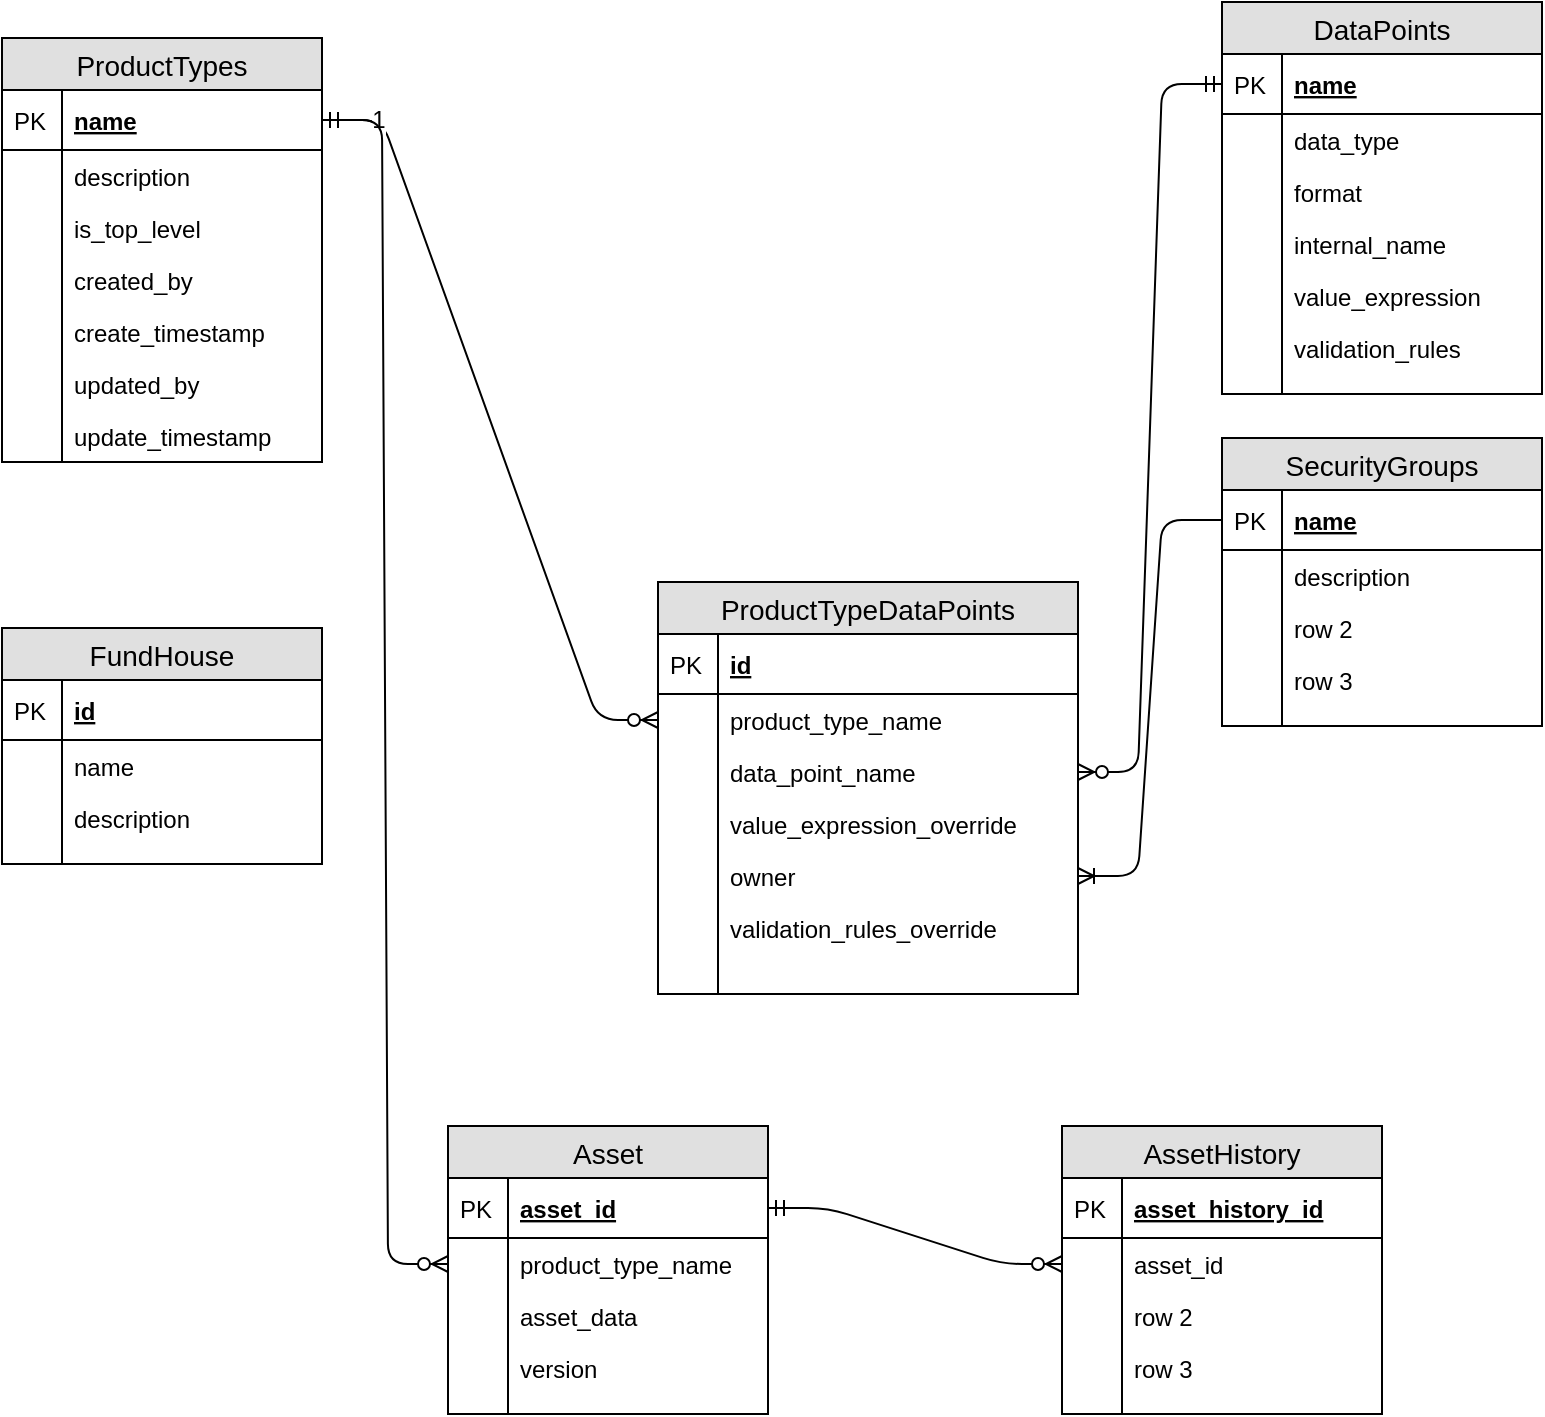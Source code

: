 <mxfile pages="1" version="11.2.4" type="github"><diagram name="Page-1" id="efa7a0a1-bf9b-a30e-e6df-94a7791c09e9"><mxGraphModel dx="1852" dy="793" grid="1" gridSize="10" guides="1" tooltips="1" connect="1" arrows="1" fold="1" page="1" pageScale="1" pageWidth="826" pageHeight="1169" background="#ffffff" math="0" shadow="0"><root><mxCell id="0"/><mxCell id="1" parent="0"/><mxCell id="_WzbjQnepEcnkfQFs2gg-114" value="ProductTypes" style="swimlane;fontStyle=0;childLayout=stackLayout;horizontal=1;startSize=26;fillColor=#e0e0e0;horizontalStack=0;resizeParent=1;resizeParentMax=0;resizeLast=0;collapsible=1;marginBottom=0;swimlaneFillColor=#ffffff;align=center;fontSize=14;" vertex="1" parent="1"><mxGeometry x="30" y="40" width="160" height="212" as="geometry"/></mxCell><mxCell id="_WzbjQnepEcnkfQFs2gg-115" value="name" style="shape=partialRectangle;top=0;left=0;right=0;bottom=1;align=left;verticalAlign=middle;fillColor=none;spacingLeft=34;spacingRight=4;overflow=hidden;rotatable=0;points=[[0,0.5],[1,0.5]];portConstraint=eastwest;dropTarget=0;fontStyle=5;fontSize=12;" vertex="1" parent="_WzbjQnepEcnkfQFs2gg-114"><mxGeometry y="26" width="160" height="30" as="geometry"/></mxCell><mxCell id="_WzbjQnepEcnkfQFs2gg-116" value="PK" style="shape=partialRectangle;top=0;left=0;bottom=0;fillColor=none;align=left;verticalAlign=middle;spacingLeft=4;spacingRight=4;overflow=hidden;rotatable=0;points=[];portConstraint=eastwest;part=1;fontSize=12;" vertex="1" connectable="0" parent="_WzbjQnepEcnkfQFs2gg-115"><mxGeometry width="30" height="30" as="geometry"/></mxCell><mxCell id="_WzbjQnepEcnkfQFs2gg-117" value="description" style="shape=partialRectangle;top=0;left=0;right=0;bottom=0;align=left;verticalAlign=top;fillColor=none;spacingLeft=34;spacingRight=4;overflow=hidden;rotatable=0;points=[[0,0.5],[1,0.5]];portConstraint=eastwest;dropTarget=0;fontSize=12;" vertex="1" parent="_WzbjQnepEcnkfQFs2gg-114"><mxGeometry y="56" width="160" height="26" as="geometry"/></mxCell><mxCell id="_WzbjQnepEcnkfQFs2gg-118" value="" style="shape=partialRectangle;top=0;left=0;bottom=0;fillColor=none;align=left;verticalAlign=top;spacingLeft=4;spacingRight=4;overflow=hidden;rotatable=0;points=[];portConstraint=eastwest;part=1;fontSize=12;" vertex="1" connectable="0" parent="_WzbjQnepEcnkfQFs2gg-117"><mxGeometry width="30" height="26" as="geometry"/></mxCell><mxCell id="_WzbjQnepEcnkfQFs2gg-171" value="is_top_level" style="shape=partialRectangle;top=0;left=0;right=0;bottom=0;align=left;verticalAlign=top;fillColor=none;spacingLeft=34;spacingRight=4;overflow=hidden;rotatable=0;points=[[0,0.5],[1,0.5]];portConstraint=eastwest;dropTarget=0;fontSize=12;" vertex="1" parent="_WzbjQnepEcnkfQFs2gg-114"><mxGeometry y="82" width="160" height="26" as="geometry"/></mxCell><mxCell id="_WzbjQnepEcnkfQFs2gg-172" value="" style="shape=partialRectangle;top=0;left=0;bottom=0;fillColor=none;align=left;verticalAlign=top;spacingLeft=4;spacingRight=4;overflow=hidden;rotatable=0;points=[];portConstraint=eastwest;part=1;fontSize=12;" vertex="1" connectable="0" parent="_WzbjQnepEcnkfQFs2gg-171"><mxGeometry width="30" height="26" as="geometry"/></mxCell><mxCell id="_WzbjQnepEcnkfQFs2gg-119" value="created_by" style="shape=partialRectangle;top=0;left=0;right=0;bottom=0;align=left;verticalAlign=top;fillColor=none;spacingLeft=34;spacingRight=4;overflow=hidden;rotatable=0;points=[[0,0.5],[1,0.5]];portConstraint=eastwest;dropTarget=0;fontSize=12;" vertex="1" parent="_WzbjQnepEcnkfQFs2gg-114"><mxGeometry y="108" width="160" height="26" as="geometry"/></mxCell><mxCell id="_WzbjQnepEcnkfQFs2gg-120" value="" style="shape=partialRectangle;top=0;left=0;bottom=0;fillColor=none;align=left;verticalAlign=top;spacingLeft=4;spacingRight=4;overflow=hidden;rotatable=0;points=[];portConstraint=eastwest;part=1;fontSize=12;" vertex="1" connectable="0" parent="_WzbjQnepEcnkfQFs2gg-119"><mxGeometry width="30" height="26" as="geometry"/></mxCell><mxCell id="_WzbjQnepEcnkfQFs2gg-125" value="create_timestamp" style="shape=partialRectangle;top=0;left=0;right=0;bottom=0;align=left;verticalAlign=top;fillColor=none;spacingLeft=34;spacingRight=4;overflow=hidden;rotatable=0;points=[[0,0.5],[1,0.5]];portConstraint=eastwest;dropTarget=0;fontSize=12;" vertex="1" parent="_WzbjQnepEcnkfQFs2gg-114"><mxGeometry y="134" width="160" height="26" as="geometry"/></mxCell><mxCell id="_WzbjQnepEcnkfQFs2gg-126" value="" style="shape=partialRectangle;top=0;left=0;bottom=0;fillColor=none;align=left;verticalAlign=top;spacingLeft=4;spacingRight=4;overflow=hidden;rotatable=0;points=[];portConstraint=eastwest;part=1;fontSize=12;" vertex="1" connectable="0" parent="_WzbjQnepEcnkfQFs2gg-125"><mxGeometry width="30" height="26" as="geometry"/></mxCell><mxCell id="_WzbjQnepEcnkfQFs2gg-127" value="updated_by" style="shape=partialRectangle;top=0;left=0;right=0;bottom=0;align=left;verticalAlign=top;fillColor=none;spacingLeft=34;spacingRight=4;overflow=hidden;rotatable=0;points=[[0,0.5],[1,0.5]];portConstraint=eastwest;dropTarget=0;fontSize=12;" vertex="1" parent="_WzbjQnepEcnkfQFs2gg-114"><mxGeometry y="160" width="160" height="26" as="geometry"/></mxCell><mxCell id="_WzbjQnepEcnkfQFs2gg-128" value="" style="shape=partialRectangle;top=0;left=0;bottom=0;fillColor=none;align=left;verticalAlign=top;spacingLeft=4;spacingRight=4;overflow=hidden;rotatable=0;points=[];portConstraint=eastwest;part=1;fontSize=12;" vertex="1" connectable="0" parent="_WzbjQnepEcnkfQFs2gg-127"><mxGeometry width="30" height="26" as="geometry"/></mxCell><mxCell id="_WzbjQnepEcnkfQFs2gg-129" value="update_timestamp" style="shape=partialRectangle;top=0;left=0;right=0;bottom=0;align=left;verticalAlign=top;fillColor=none;spacingLeft=34;spacingRight=4;overflow=hidden;rotatable=0;points=[[0,0.5],[1,0.5]];portConstraint=eastwest;dropTarget=0;fontSize=12;" vertex="1" parent="_WzbjQnepEcnkfQFs2gg-114"><mxGeometry y="186" width="160" height="26" as="geometry"/></mxCell><mxCell id="_WzbjQnepEcnkfQFs2gg-130" value="" style="shape=partialRectangle;top=0;left=0;bottom=0;fillColor=none;align=left;verticalAlign=top;spacingLeft=4;spacingRight=4;overflow=hidden;rotatable=0;points=[];portConstraint=eastwest;part=1;fontSize=12;" vertex="1" connectable="0" parent="_WzbjQnepEcnkfQFs2gg-129"><mxGeometry width="30" height="26" as="geometry"/></mxCell><mxCell id="_WzbjQnepEcnkfQFs2gg-131" value="DataPoints" style="swimlane;fontStyle=0;childLayout=stackLayout;horizontal=1;startSize=26;fillColor=#e0e0e0;horizontalStack=0;resizeParent=1;resizeParentMax=0;resizeLast=0;collapsible=1;marginBottom=0;swimlaneFillColor=#ffffff;align=center;fontSize=14;" vertex="1" parent="1"><mxGeometry x="640" y="22" width="160" height="196" as="geometry"/></mxCell><mxCell id="_WzbjQnepEcnkfQFs2gg-132" value="name" style="shape=partialRectangle;top=0;left=0;right=0;bottom=1;align=left;verticalAlign=middle;fillColor=none;spacingLeft=34;spacingRight=4;overflow=hidden;rotatable=0;points=[[0,0.5],[1,0.5]];portConstraint=eastwest;dropTarget=0;fontStyle=5;fontSize=12;" vertex="1" parent="_WzbjQnepEcnkfQFs2gg-131"><mxGeometry y="26" width="160" height="30" as="geometry"/></mxCell><mxCell id="_WzbjQnepEcnkfQFs2gg-133" value="PK" style="shape=partialRectangle;top=0;left=0;bottom=0;fillColor=none;align=left;verticalAlign=middle;spacingLeft=4;spacingRight=4;overflow=hidden;rotatable=0;points=[];portConstraint=eastwest;part=1;fontSize=12;" vertex="1" connectable="0" parent="_WzbjQnepEcnkfQFs2gg-132"><mxGeometry width="30" height="30" as="geometry"/></mxCell><mxCell id="_WzbjQnepEcnkfQFs2gg-144" value="data_type" style="shape=partialRectangle;top=0;left=0;right=0;bottom=0;align=left;verticalAlign=top;fillColor=none;spacingLeft=34;spacingRight=4;overflow=hidden;rotatable=0;points=[[0,0.5],[1,0.5]];portConstraint=eastwest;dropTarget=0;fontSize=12;" vertex="1" parent="_WzbjQnepEcnkfQFs2gg-131"><mxGeometry y="56" width="160" height="26" as="geometry"/></mxCell><mxCell id="_WzbjQnepEcnkfQFs2gg-145" value="" style="shape=partialRectangle;top=0;left=0;bottom=0;fillColor=none;align=left;verticalAlign=top;spacingLeft=4;spacingRight=4;overflow=hidden;rotatable=0;points=[];portConstraint=eastwest;part=1;fontSize=12;" vertex="1" connectable="0" parent="_WzbjQnepEcnkfQFs2gg-144"><mxGeometry width="30" height="26" as="geometry"/></mxCell><mxCell id="_WzbjQnepEcnkfQFs2gg-146" value="format" style="shape=partialRectangle;top=0;left=0;right=0;bottom=0;align=left;verticalAlign=top;fillColor=none;spacingLeft=34;spacingRight=4;overflow=hidden;rotatable=0;points=[[0,0.5],[1,0.5]];portConstraint=eastwest;dropTarget=0;fontSize=12;" vertex="1" parent="_WzbjQnepEcnkfQFs2gg-131"><mxGeometry y="82" width="160" height="26" as="geometry"/></mxCell><mxCell id="_WzbjQnepEcnkfQFs2gg-147" value="" style="shape=partialRectangle;top=0;left=0;bottom=0;fillColor=none;align=left;verticalAlign=top;spacingLeft=4;spacingRight=4;overflow=hidden;rotatable=0;points=[];portConstraint=eastwest;part=1;fontSize=12;" vertex="1" connectable="0" parent="_WzbjQnepEcnkfQFs2gg-146"><mxGeometry width="30" height="26" as="geometry"/></mxCell><mxCell id="_WzbjQnepEcnkfQFs2gg-136" value="internal_name" style="shape=partialRectangle;top=0;left=0;right=0;bottom=0;align=left;verticalAlign=top;fillColor=none;spacingLeft=34;spacingRight=4;overflow=hidden;rotatable=0;points=[[0,0.5],[1,0.5]];portConstraint=eastwest;dropTarget=0;fontSize=12;" vertex="1" parent="_WzbjQnepEcnkfQFs2gg-131"><mxGeometry y="108" width="160" height="26" as="geometry"/></mxCell><mxCell id="_WzbjQnepEcnkfQFs2gg-137" value="" style="shape=partialRectangle;top=0;left=0;bottom=0;fillColor=none;align=left;verticalAlign=top;spacingLeft=4;spacingRight=4;overflow=hidden;rotatable=0;points=[];portConstraint=eastwest;part=1;fontSize=12;" vertex="1" connectable="0" parent="_WzbjQnepEcnkfQFs2gg-136"><mxGeometry width="30" height="26" as="geometry"/></mxCell><mxCell id="_WzbjQnepEcnkfQFs2gg-138" value="value_expression" style="shape=partialRectangle;top=0;left=0;right=0;bottom=0;align=left;verticalAlign=top;fillColor=none;spacingLeft=34;spacingRight=4;overflow=hidden;rotatable=0;points=[[0,0.5],[1,0.5]];portConstraint=eastwest;dropTarget=0;fontSize=12;" vertex="1" parent="_WzbjQnepEcnkfQFs2gg-131"><mxGeometry y="134" width="160" height="26" as="geometry"/></mxCell><mxCell id="_WzbjQnepEcnkfQFs2gg-139" value="" style="shape=partialRectangle;top=0;left=0;bottom=0;fillColor=none;align=left;verticalAlign=top;spacingLeft=4;spacingRight=4;overflow=hidden;rotatable=0;points=[];portConstraint=eastwest;part=1;fontSize=12;" vertex="1" connectable="0" parent="_WzbjQnepEcnkfQFs2gg-138"><mxGeometry width="30" height="26" as="geometry"/></mxCell><mxCell id="_WzbjQnepEcnkfQFs2gg-142" value="validation_rules" style="shape=partialRectangle;top=0;left=0;right=0;bottom=0;align=left;verticalAlign=top;fillColor=none;spacingLeft=34;spacingRight=4;overflow=hidden;rotatable=0;points=[[0,0.5],[1,0.5]];portConstraint=eastwest;dropTarget=0;fontSize=12;" vertex="1" parent="_WzbjQnepEcnkfQFs2gg-131"><mxGeometry y="160" width="160" height="26" as="geometry"/></mxCell><mxCell id="_WzbjQnepEcnkfQFs2gg-143" value="" style="shape=partialRectangle;top=0;left=0;bottom=0;fillColor=none;align=left;verticalAlign=top;spacingLeft=4;spacingRight=4;overflow=hidden;rotatable=0;points=[];portConstraint=eastwest;part=1;fontSize=12;" vertex="1" connectable="0" parent="_WzbjQnepEcnkfQFs2gg-142"><mxGeometry width="30" height="26" as="geometry"/></mxCell><mxCell id="_WzbjQnepEcnkfQFs2gg-140" value="" style="shape=partialRectangle;top=0;left=0;right=0;bottom=0;align=left;verticalAlign=top;fillColor=none;spacingLeft=34;spacingRight=4;overflow=hidden;rotatable=0;points=[[0,0.5],[1,0.5]];portConstraint=eastwest;dropTarget=0;fontSize=12;" vertex="1" parent="_WzbjQnepEcnkfQFs2gg-131"><mxGeometry y="186" width="160" height="10" as="geometry"/></mxCell><mxCell id="_WzbjQnepEcnkfQFs2gg-141" value="" style="shape=partialRectangle;top=0;left=0;bottom=0;fillColor=none;align=left;verticalAlign=top;spacingLeft=4;spacingRight=4;overflow=hidden;rotatable=0;points=[];portConstraint=eastwest;part=1;fontSize=12;" vertex="1" connectable="0" parent="_WzbjQnepEcnkfQFs2gg-140"><mxGeometry width="30" height="10" as="geometry"/></mxCell><mxCell id="_WzbjQnepEcnkfQFs2gg-148" value="ProductTypeDataPoints" style="swimlane;fontStyle=0;childLayout=stackLayout;horizontal=1;startSize=26;fillColor=#e0e0e0;horizontalStack=0;resizeParent=1;resizeParentMax=0;resizeLast=0;collapsible=1;marginBottom=0;swimlaneFillColor=#ffffff;align=center;fontSize=14;" vertex="1" parent="1"><mxGeometry x="358" y="312" width="210" height="206" as="geometry"/></mxCell><mxCell id="_WzbjQnepEcnkfQFs2gg-149" value="id" style="shape=partialRectangle;top=0;left=0;right=0;bottom=1;align=left;verticalAlign=middle;fillColor=none;spacingLeft=34;spacingRight=4;overflow=hidden;rotatable=0;points=[[0,0.5],[1,0.5]];portConstraint=eastwest;dropTarget=0;fontStyle=5;fontSize=12;" vertex="1" parent="_WzbjQnepEcnkfQFs2gg-148"><mxGeometry y="26" width="210" height="30" as="geometry"/></mxCell><mxCell id="_WzbjQnepEcnkfQFs2gg-150" value="PK" style="shape=partialRectangle;top=0;left=0;bottom=0;fillColor=none;align=left;verticalAlign=middle;spacingLeft=4;spacingRight=4;overflow=hidden;rotatable=0;points=[];portConstraint=eastwest;part=1;fontSize=12;" vertex="1" connectable="0" parent="_WzbjQnepEcnkfQFs2gg-149"><mxGeometry width="30" height="30" as="geometry"/></mxCell><mxCell id="_WzbjQnepEcnkfQFs2gg-151" value="product_type_name" style="shape=partialRectangle;top=0;left=0;right=0;bottom=0;align=left;verticalAlign=top;fillColor=none;spacingLeft=34;spacingRight=4;overflow=hidden;rotatable=0;points=[[0,0.5],[1,0.5]];portConstraint=eastwest;dropTarget=0;fontSize=12;" vertex="1" parent="_WzbjQnepEcnkfQFs2gg-148"><mxGeometry y="56" width="210" height="26" as="geometry"/></mxCell><mxCell id="_WzbjQnepEcnkfQFs2gg-152" value="" style="shape=partialRectangle;top=0;left=0;bottom=0;fillColor=none;align=left;verticalAlign=top;spacingLeft=4;spacingRight=4;overflow=hidden;rotatable=0;points=[];portConstraint=eastwest;part=1;fontSize=12;" vertex="1" connectable="0" parent="_WzbjQnepEcnkfQFs2gg-151"><mxGeometry width="30" height="26" as="geometry"/></mxCell><mxCell id="_WzbjQnepEcnkfQFs2gg-153" value="data_point_name" style="shape=partialRectangle;top=0;left=0;right=0;bottom=0;align=left;verticalAlign=top;fillColor=none;spacingLeft=34;spacingRight=4;overflow=hidden;rotatable=0;points=[[0,0.5],[1,0.5]];portConstraint=eastwest;dropTarget=0;fontSize=12;" vertex="1" parent="_WzbjQnepEcnkfQFs2gg-148"><mxGeometry y="82" width="210" height="26" as="geometry"/></mxCell><mxCell id="_WzbjQnepEcnkfQFs2gg-154" value="" style="shape=partialRectangle;top=0;left=0;bottom=0;fillColor=none;align=left;verticalAlign=top;spacingLeft=4;spacingRight=4;overflow=hidden;rotatable=0;points=[];portConstraint=eastwest;part=1;fontSize=12;" vertex="1" connectable="0" parent="_WzbjQnepEcnkfQFs2gg-153"><mxGeometry width="30" height="26" as="geometry"/></mxCell><mxCell id="_WzbjQnepEcnkfQFs2gg-155" value="value_expression_override" style="shape=partialRectangle;top=0;left=0;right=0;bottom=0;align=left;verticalAlign=top;fillColor=none;spacingLeft=34;spacingRight=4;overflow=hidden;rotatable=0;points=[[0,0.5],[1,0.5]];portConstraint=eastwest;dropTarget=0;fontSize=12;" vertex="1" parent="_WzbjQnepEcnkfQFs2gg-148"><mxGeometry y="108" width="210" height="26" as="geometry"/></mxCell><mxCell id="_WzbjQnepEcnkfQFs2gg-156" value="" style="shape=partialRectangle;top=0;left=0;bottom=0;fillColor=none;align=left;verticalAlign=top;spacingLeft=4;spacingRight=4;overflow=hidden;rotatable=0;points=[];portConstraint=eastwest;part=1;fontSize=12;" vertex="1" connectable="0" parent="_WzbjQnepEcnkfQFs2gg-155"><mxGeometry width="30" height="26" as="geometry"/></mxCell><mxCell id="_WzbjQnepEcnkfQFs2gg-163" value="owner" style="shape=partialRectangle;top=0;left=0;right=0;bottom=0;align=left;verticalAlign=top;fillColor=none;spacingLeft=34;spacingRight=4;overflow=hidden;rotatable=0;points=[[0,0.5],[1,0.5]];portConstraint=eastwest;dropTarget=0;fontSize=12;" vertex="1" parent="_WzbjQnepEcnkfQFs2gg-148"><mxGeometry y="134" width="210" height="26" as="geometry"/></mxCell><mxCell id="_WzbjQnepEcnkfQFs2gg-164" value="" style="shape=partialRectangle;top=0;left=0;bottom=0;fillColor=none;align=left;verticalAlign=top;spacingLeft=4;spacingRight=4;overflow=hidden;rotatable=0;points=[];portConstraint=eastwest;part=1;fontSize=12;" vertex="1" connectable="0" parent="_WzbjQnepEcnkfQFs2gg-163"><mxGeometry width="30" height="26" as="geometry"/></mxCell><mxCell id="_WzbjQnepEcnkfQFs2gg-167" value="validation_rules_override" style="shape=partialRectangle;top=0;left=0;right=0;bottom=0;align=left;verticalAlign=top;fillColor=none;spacingLeft=34;spacingRight=4;overflow=hidden;rotatable=0;points=[[0,0.5],[1,0.5]];portConstraint=eastwest;dropTarget=0;fontSize=12;" vertex="1" parent="_WzbjQnepEcnkfQFs2gg-148"><mxGeometry y="160" width="210" height="26" as="geometry"/></mxCell><mxCell id="_WzbjQnepEcnkfQFs2gg-168" value="" style="shape=partialRectangle;top=0;left=0;bottom=0;fillColor=none;align=left;verticalAlign=top;spacingLeft=4;spacingRight=4;overflow=hidden;rotatable=0;points=[];portConstraint=eastwest;part=1;fontSize=12;" vertex="1" connectable="0" parent="_WzbjQnepEcnkfQFs2gg-167"><mxGeometry width="30" height="26" as="geometry"/></mxCell><mxCell id="_WzbjQnepEcnkfQFs2gg-157" value="" style="shape=partialRectangle;top=0;left=0;right=0;bottom=0;align=left;verticalAlign=top;fillColor=none;spacingLeft=34;spacingRight=4;overflow=hidden;rotatable=0;points=[[0,0.5],[1,0.5]];portConstraint=eastwest;dropTarget=0;fontSize=12;" vertex="1" parent="_WzbjQnepEcnkfQFs2gg-148"><mxGeometry y="186" width="210" height="10" as="geometry"/></mxCell><mxCell id="_WzbjQnepEcnkfQFs2gg-158" value="" style="shape=partialRectangle;top=0;left=0;bottom=0;fillColor=none;align=left;verticalAlign=top;spacingLeft=4;spacingRight=4;overflow=hidden;rotatable=0;points=[];portConstraint=eastwest;part=1;fontSize=12;" vertex="1" connectable="0" parent="_WzbjQnepEcnkfQFs2gg-157"><mxGeometry width="30" height="10" as="geometry"/></mxCell><mxCell id="_WzbjQnepEcnkfQFs2gg-165" value="" style="shape=partialRectangle;top=0;left=0;right=0;bottom=0;align=left;verticalAlign=top;fillColor=none;spacingLeft=34;spacingRight=4;overflow=hidden;rotatable=0;points=[[0,0.5],[1,0.5]];portConstraint=eastwest;dropTarget=0;fontSize=12;" vertex="1" parent="_WzbjQnepEcnkfQFs2gg-148"><mxGeometry y="196" width="210" height="10" as="geometry"/></mxCell><mxCell id="_WzbjQnepEcnkfQFs2gg-166" value="" style="shape=partialRectangle;top=0;left=0;bottom=0;fillColor=none;align=left;verticalAlign=top;spacingLeft=4;spacingRight=4;overflow=hidden;rotatable=0;points=[];portConstraint=eastwest;part=1;fontSize=12;" vertex="1" connectable="0" parent="_WzbjQnepEcnkfQFs2gg-165"><mxGeometry width="30" height="10" as="geometry"/></mxCell><mxCell id="_WzbjQnepEcnkfQFs2gg-159" value="" style="edgeStyle=entityRelationEdgeStyle;fontSize=12;html=1;endArrow=ERzeroToMany;startArrow=ERmandOne;entryX=0;entryY=0.5;entryDx=0;entryDy=0;" edge="1" parent="1" source="_WzbjQnepEcnkfQFs2gg-115" target="_WzbjQnepEcnkfQFs2gg-151"><mxGeometry width="100" height="100" relative="1" as="geometry"><mxPoint x="70" y="430" as="sourcePoint"/><mxPoint x="170" y="330" as="targetPoint"/></mxGeometry></mxCell><mxCell id="_WzbjQnepEcnkfQFs2gg-160" value="1" style="text;html=1;resizable=0;points=[];align=center;verticalAlign=middle;labelBackgroundColor=#ffffff;" vertex="1" connectable="0" parent="_WzbjQnepEcnkfQFs2gg-159"><mxGeometry x="-0.853" relative="1" as="geometry"><mxPoint as="offset"/></mxGeometry></mxCell><mxCell id="_WzbjQnepEcnkfQFs2gg-162" value="" style="edgeStyle=entityRelationEdgeStyle;fontSize=12;html=1;endArrow=ERzeroToMany;startArrow=ERmandOne;" edge="1" parent="1" source="_WzbjQnepEcnkfQFs2gg-132" target="_WzbjQnepEcnkfQFs2gg-153"><mxGeometry width="100" height="100" relative="1" as="geometry"><mxPoint x="620" y="490" as="sourcePoint"/><mxPoint x="680" y="430" as="targetPoint"/></mxGeometry></mxCell><mxCell id="_WzbjQnepEcnkfQFs2gg-173" value="Asset" style="swimlane;fontStyle=0;childLayout=stackLayout;horizontal=1;startSize=26;fillColor=#e0e0e0;horizontalStack=0;resizeParent=1;resizeParentMax=0;resizeLast=0;collapsible=1;marginBottom=0;swimlaneFillColor=#ffffff;align=center;fontSize=14;" vertex="1" parent="1"><mxGeometry x="253" y="584" width="160" height="144" as="geometry"/></mxCell><mxCell id="_WzbjQnepEcnkfQFs2gg-174" value="asset_id" style="shape=partialRectangle;top=0;left=0;right=0;bottom=1;align=left;verticalAlign=middle;fillColor=none;spacingLeft=34;spacingRight=4;overflow=hidden;rotatable=0;points=[[0,0.5],[1,0.5]];portConstraint=eastwest;dropTarget=0;fontStyle=5;fontSize=12;" vertex="1" parent="_WzbjQnepEcnkfQFs2gg-173"><mxGeometry y="26" width="160" height="30" as="geometry"/></mxCell><mxCell id="_WzbjQnepEcnkfQFs2gg-175" value="PK" style="shape=partialRectangle;top=0;left=0;bottom=0;fillColor=none;align=left;verticalAlign=middle;spacingLeft=4;spacingRight=4;overflow=hidden;rotatable=0;points=[];portConstraint=eastwest;part=1;fontSize=12;" vertex="1" connectable="0" parent="_WzbjQnepEcnkfQFs2gg-174"><mxGeometry width="30" height="30" as="geometry"/></mxCell><mxCell id="_WzbjQnepEcnkfQFs2gg-176" value="product_type_name" style="shape=partialRectangle;top=0;left=0;right=0;bottom=0;align=left;verticalAlign=top;fillColor=none;spacingLeft=34;spacingRight=4;overflow=hidden;rotatable=0;points=[[0,0.5],[1,0.5]];portConstraint=eastwest;dropTarget=0;fontSize=12;" vertex="1" parent="_WzbjQnepEcnkfQFs2gg-173"><mxGeometry y="56" width="160" height="26" as="geometry"/></mxCell><mxCell id="_WzbjQnepEcnkfQFs2gg-177" value="" style="shape=partialRectangle;top=0;left=0;bottom=0;fillColor=none;align=left;verticalAlign=top;spacingLeft=4;spacingRight=4;overflow=hidden;rotatable=0;points=[];portConstraint=eastwest;part=1;fontSize=12;" vertex="1" connectable="0" parent="_WzbjQnepEcnkfQFs2gg-176"><mxGeometry width="30" height="26" as="geometry"/></mxCell><mxCell id="_WzbjQnepEcnkfQFs2gg-178" value="asset_data" style="shape=partialRectangle;top=0;left=0;right=0;bottom=0;align=left;verticalAlign=top;fillColor=none;spacingLeft=34;spacingRight=4;overflow=hidden;rotatable=0;points=[[0,0.5],[1,0.5]];portConstraint=eastwest;dropTarget=0;fontSize=12;" vertex="1" parent="_WzbjQnepEcnkfQFs2gg-173"><mxGeometry y="82" width="160" height="26" as="geometry"/></mxCell><mxCell id="_WzbjQnepEcnkfQFs2gg-179" value="" style="shape=partialRectangle;top=0;left=0;bottom=0;fillColor=none;align=left;verticalAlign=top;spacingLeft=4;spacingRight=4;overflow=hidden;rotatable=0;points=[];portConstraint=eastwest;part=1;fontSize=12;" vertex="1" connectable="0" parent="_WzbjQnepEcnkfQFs2gg-178"><mxGeometry width="30" height="26" as="geometry"/></mxCell><mxCell id="_WzbjQnepEcnkfQFs2gg-180" value="version" style="shape=partialRectangle;top=0;left=0;right=0;bottom=0;align=left;verticalAlign=top;fillColor=none;spacingLeft=34;spacingRight=4;overflow=hidden;rotatable=0;points=[[0,0.5],[1,0.5]];portConstraint=eastwest;dropTarget=0;fontSize=12;" vertex="1" parent="_WzbjQnepEcnkfQFs2gg-173"><mxGeometry y="108" width="160" height="26" as="geometry"/></mxCell><mxCell id="_WzbjQnepEcnkfQFs2gg-181" value="" style="shape=partialRectangle;top=0;left=0;bottom=0;fillColor=none;align=left;verticalAlign=top;spacingLeft=4;spacingRight=4;overflow=hidden;rotatable=0;points=[];portConstraint=eastwest;part=1;fontSize=12;" vertex="1" connectable="0" parent="_WzbjQnepEcnkfQFs2gg-180"><mxGeometry width="30" height="26" as="geometry"/></mxCell><mxCell id="_WzbjQnepEcnkfQFs2gg-182" value="" style="shape=partialRectangle;top=0;left=0;right=0;bottom=0;align=left;verticalAlign=top;fillColor=none;spacingLeft=34;spacingRight=4;overflow=hidden;rotatable=0;points=[[0,0.5],[1,0.5]];portConstraint=eastwest;dropTarget=0;fontSize=12;" vertex="1" parent="_WzbjQnepEcnkfQFs2gg-173"><mxGeometry y="134" width="160" height="10" as="geometry"/></mxCell><mxCell id="_WzbjQnepEcnkfQFs2gg-183" value="" style="shape=partialRectangle;top=0;left=0;bottom=0;fillColor=none;align=left;verticalAlign=top;spacingLeft=4;spacingRight=4;overflow=hidden;rotatable=0;points=[];portConstraint=eastwest;part=1;fontSize=12;" vertex="1" connectable="0" parent="_WzbjQnepEcnkfQFs2gg-182"><mxGeometry width="30" height="10" as="geometry"/></mxCell><mxCell id="_WzbjQnepEcnkfQFs2gg-184" value="" style="edgeStyle=entityRelationEdgeStyle;fontSize=12;html=1;endArrow=ERzeroToMany;startArrow=ERmandOne;exitX=1;exitY=0.5;exitDx=0;exitDy=0;entryX=0;entryY=0.5;entryDx=0;entryDy=0;" edge="1" parent="1" source="_WzbjQnepEcnkfQFs2gg-115" target="_WzbjQnepEcnkfQFs2gg-176"><mxGeometry width="100" height="100" relative="1" as="geometry"><mxPoint x="40" y="600" as="sourcePoint"/><mxPoint x="140" y="500" as="targetPoint"/></mxGeometry></mxCell><mxCell id="_WzbjQnepEcnkfQFs2gg-185" value="AssetHistory" style="swimlane;fontStyle=0;childLayout=stackLayout;horizontal=1;startSize=26;fillColor=#e0e0e0;horizontalStack=0;resizeParent=1;resizeParentMax=0;resizeLast=0;collapsible=1;marginBottom=0;swimlaneFillColor=#ffffff;align=center;fontSize=14;" vertex="1" parent="1"><mxGeometry x="560" y="584" width="160" height="144" as="geometry"/></mxCell><mxCell id="_WzbjQnepEcnkfQFs2gg-186" value="asset_history_id" style="shape=partialRectangle;top=0;left=0;right=0;bottom=1;align=left;verticalAlign=middle;fillColor=none;spacingLeft=34;spacingRight=4;overflow=hidden;rotatable=0;points=[[0,0.5],[1,0.5]];portConstraint=eastwest;dropTarget=0;fontStyle=5;fontSize=12;" vertex="1" parent="_WzbjQnepEcnkfQFs2gg-185"><mxGeometry y="26" width="160" height="30" as="geometry"/></mxCell><mxCell id="_WzbjQnepEcnkfQFs2gg-187" value="PK" style="shape=partialRectangle;top=0;left=0;bottom=0;fillColor=none;align=left;verticalAlign=middle;spacingLeft=4;spacingRight=4;overflow=hidden;rotatable=0;points=[];portConstraint=eastwest;part=1;fontSize=12;" vertex="1" connectable="0" parent="_WzbjQnepEcnkfQFs2gg-186"><mxGeometry width="30" height="30" as="geometry"/></mxCell><mxCell id="_WzbjQnepEcnkfQFs2gg-188" value="asset_id" style="shape=partialRectangle;top=0;left=0;right=0;bottom=0;align=left;verticalAlign=top;fillColor=none;spacingLeft=34;spacingRight=4;overflow=hidden;rotatable=0;points=[[0,0.5],[1,0.5]];portConstraint=eastwest;dropTarget=0;fontSize=12;" vertex="1" parent="_WzbjQnepEcnkfQFs2gg-185"><mxGeometry y="56" width="160" height="26" as="geometry"/></mxCell><mxCell id="_WzbjQnepEcnkfQFs2gg-189" value="" style="shape=partialRectangle;top=0;left=0;bottom=0;fillColor=none;align=left;verticalAlign=top;spacingLeft=4;spacingRight=4;overflow=hidden;rotatable=0;points=[];portConstraint=eastwest;part=1;fontSize=12;" vertex="1" connectable="0" parent="_WzbjQnepEcnkfQFs2gg-188"><mxGeometry width="30" height="26" as="geometry"/></mxCell><mxCell id="_WzbjQnepEcnkfQFs2gg-190" value="row 2" style="shape=partialRectangle;top=0;left=0;right=0;bottom=0;align=left;verticalAlign=top;fillColor=none;spacingLeft=34;spacingRight=4;overflow=hidden;rotatable=0;points=[[0,0.5],[1,0.5]];portConstraint=eastwest;dropTarget=0;fontSize=12;" vertex="1" parent="_WzbjQnepEcnkfQFs2gg-185"><mxGeometry y="82" width="160" height="26" as="geometry"/></mxCell><mxCell id="_WzbjQnepEcnkfQFs2gg-191" value="" style="shape=partialRectangle;top=0;left=0;bottom=0;fillColor=none;align=left;verticalAlign=top;spacingLeft=4;spacingRight=4;overflow=hidden;rotatable=0;points=[];portConstraint=eastwest;part=1;fontSize=12;" vertex="1" connectable="0" parent="_WzbjQnepEcnkfQFs2gg-190"><mxGeometry width="30" height="26" as="geometry"/></mxCell><mxCell id="_WzbjQnepEcnkfQFs2gg-192" value="row 3" style="shape=partialRectangle;top=0;left=0;right=0;bottom=0;align=left;verticalAlign=top;fillColor=none;spacingLeft=34;spacingRight=4;overflow=hidden;rotatable=0;points=[[0,0.5],[1,0.5]];portConstraint=eastwest;dropTarget=0;fontSize=12;" vertex="1" parent="_WzbjQnepEcnkfQFs2gg-185"><mxGeometry y="108" width="160" height="26" as="geometry"/></mxCell><mxCell id="_WzbjQnepEcnkfQFs2gg-193" value="" style="shape=partialRectangle;top=0;left=0;bottom=0;fillColor=none;align=left;verticalAlign=top;spacingLeft=4;spacingRight=4;overflow=hidden;rotatable=0;points=[];portConstraint=eastwest;part=1;fontSize=12;" vertex="1" connectable="0" parent="_WzbjQnepEcnkfQFs2gg-192"><mxGeometry width="30" height="26" as="geometry"/></mxCell><mxCell id="_WzbjQnepEcnkfQFs2gg-194" value="" style="shape=partialRectangle;top=0;left=0;right=0;bottom=0;align=left;verticalAlign=top;fillColor=none;spacingLeft=34;spacingRight=4;overflow=hidden;rotatable=0;points=[[0,0.5],[1,0.5]];portConstraint=eastwest;dropTarget=0;fontSize=12;" vertex="1" parent="_WzbjQnepEcnkfQFs2gg-185"><mxGeometry y="134" width="160" height="10" as="geometry"/></mxCell><mxCell id="_WzbjQnepEcnkfQFs2gg-195" value="" style="shape=partialRectangle;top=0;left=0;bottom=0;fillColor=none;align=left;verticalAlign=top;spacingLeft=4;spacingRight=4;overflow=hidden;rotatable=0;points=[];portConstraint=eastwest;part=1;fontSize=12;" vertex="1" connectable="0" parent="_WzbjQnepEcnkfQFs2gg-194"><mxGeometry width="30" height="10" as="geometry"/></mxCell><mxCell id="_WzbjQnepEcnkfQFs2gg-196" value="SecurityGroups" style="swimlane;fontStyle=0;childLayout=stackLayout;horizontal=1;startSize=26;fillColor=#e0e0e0;horizontalStack=0;resizeParent=1;resizeParentMax=0;resizeLast=0;collapsible=1;marginBottom=0;swimlaneFillColor=#ffffff;align=center;fontSize=14;" vertex="1" parent="1"><mxGeometry x="640" y="240" width="160" height="144" as="geometry"/></mxCell><mxCell id="_WzbjQnepEcnkfQFs2gg-197" value="name" style="shape=partialRectangle;top=0;left=0;right=0;bottom=1;align=left;verticalAlign=middle;fillColor=none;spacingLeft=34;spacingRight=4;overflow=hidden;rotatable=0;points=[[0,0.5],[1,0.5]];portConstraint=eastwest;dropTarget=0;fontStyle=5;fontSize=12;" vertex="1" parent="_WzbjQnepEcnkfQFs2gg-196"><mxGeometry y="26" width="160" height="30" as="geometry"/></mxCell><mxCell id="_WzbjQnepEcnkfQFs2gg-198" value="PK" style="shape=partialRectangle;top=0;left=0;bottom=0;fillColor=none;align=left;verticalAlign=middle;spacingLeft=4;spacingRight=4;overflow=hidden;rotatable=0;points=[];portConstraint=eastwest;part=1;fontSize=12;" vertex="1" connectable="0" parent="_WzbjQnepEcnkfQFs2gg-197"><mxGeometry width="30" height="30" as="geometry"/></mxCell><mxCell id="_WzbjQnepEcnkfQFs2gg-199" value="description" style="shape=partialRectangle;top=0;left=0;right=0;bottom=0;align=left;verticalAlign=top;fillColor=none;spacingLeft=34;spacingRight=4;overflow=hidden;rotatable=0;points=[[0,0.5],[1,0.5]];portConstraint=eastwest;dropTarget=0;fontSize=12;" vertex="1" parent="_WzbjQnepEcnkfQFs2gg-196"><mxGeometry y="56" width="160" height="26" as="geometry"/></mxCell><mxCell id="_WzbjQnepEcnkfQFs2gg-200" value="" style="shape=partialRectangle;top=0;left=0;bottom=0;fillColor=none;align=left;verticalAlign=top;spacingLeft=4;spacingRight=4;overflow=hidden;rotatable=0;points=[];portConstraint=eastwest;part=1;fontSize=12;" vertex="1" connectable="0" parent="_WzbjQnepEcnkfQFs2gg-199"><mxGeometry width="30" height="26" as="geometry"/></mxCell><mxCell id="_WzbjQnepEcnkfQFs2gg-201" value="row 2" style="shape=partialRectangle;top=0;left=0;right=0;bottom=0;align=left;verticalAlign=top;fillColor=none;spacingLeft=34;spacingRight=4;overflow=hidden;rotatable=0;points=[[0,0.5],[1,0.5]];portConstraint=eastwest;dropTarget=0;fontSize=12;" vertex="1" parent="_WzbjQnepEcnkfQFs2gg-196"><mxGeometry y="82" width="160" height="26" as="geometry"/></mxCell><mxCell id="_WzbjQnepEcnkfQFs2gg-202" value="" style="shape=partialRectangle;top=0;left=0;bottom=0;fillColor=none;align=left;verticalAlign=top;spacingLeft=4;spacingRight=4;overflow=hidden;rotatable=0;points=[];portConstraint=eastwest;part=1;fontSize=12;" vertex="1" connectable="0" parent="_WzbjQnepEcnkfQFs2gg-201"><mxGeometry width="30" height="26" as="geometry"/></mxCell><mxCell id="_WzbjQnepEcnkfQFs2gg-203" value="row 3" style="shape=partialRectangle;top=0;left=0;right=0;bottom=0;align=left;verticalAlign=top;fillColor=none;spacingLeft=34;spacingRight=4;overflow=hidden;rotatable=0;points=[[0,0.5],[1,0.5]];portConstraint=eastwest;dropTarget=0;fontSize=12;" vertex="1" parent="_WzbjQnepEcnkfQFs2gg-196"><mxGeometry y="108" width="160" height="26" as="geometry"/></mxCell><mxCell id="_WzbjQnepEcnkfQFs2gg-204" value="" style="shape=partialRectangle;top=0;left=0;bottom=0;fillColor=none;align=left;verticalAlign=top;spacingLeft=4;spacingRight=4;overflow=hidden;rotatable=0;points=[];portConstraint=eastwest;part=1;fontSize=12;" vertex="1" connectable="0" parent="_WzbjQnepEcnkfQFs2gg-203"><mxGeometry width="30" height="26" as="geometry"/></mxCell><mxCell id="_WzbjQnepEcnkfQFs2gg-205" value="" style="shape=partialRectangle;top=0;left=0;right=0;bottom=0;align=left;verticalAlign=top;fillColor=none;spacingLeft=34;spacingRight=4;overflow=hidden;rotatable=0;points=[[0,0.5],[1,0.5]];portConstraint=eastwest;dropTarget=0;fontSize=12;" vertex="1" parent="_WzbjQnepEcnkfQFs2gg-196"><mxGeometry y="134" width="160" height="10" as="geometry"/></mxCell><mxCell id="_WzbjQnepEcnkfQFs2gg-206" value="" style="shape=partialRectangle;top=0;left=0;bottom=0;fillColor=none;align=left;verticalAlign=top;spacingLeft=4;spacingRight=4;overflow=hidden;rotatable=0;points=[];portConstraint=eastwest;part=1;fontSize=12;" vertex="1" connectable="0" parent="_WzbjQnepEcnkfQFs2gg-205"><mxGeometry width="30" height="10" as="geometry"/></mxCell><mxCell id="_WzbjQnepEcnkfQFs2gg-207" value="" style="edgeStyle=entityRelationEdgeStyle;fontSize=12;html=1;endArrow=ERoneToMany;" edge="1" parent="1" source="_WzbjQnepEcnkfQFs2gg-197" target="_WzbjQnepEcnkfQFs2gg-163"><mxGeometry width="100" height="100" relative="1" as="geometry"><mxPoint x="700" y="520" as="sourcePoint"/><mxPoint x="800" y="420" as="targetPoint"/></mxGeometry></mxCell><mxCell id="_WzbjQnepEcnkfQFs2gg-209" value="" style="edgeStyle=entityRelationEdgeStyle;fontSize=12;html=1;endArrow=ERzeroToMany;startArrow=ERmandOne;exitX=1;exitY=0.5;exitDx=0;exitDy=0;entryX=0;entryY=0.5;entryDx=0;entryDy=0;" edge="1" parent="1" source="_WzbjQnepEcnkfQFs2gg-174" target="_WzbjQnepEcnkfQFs2gg-188"><mxGeometry width="100" height="100" relative="1" as="geometry"><mxPoint x="480" y="800" as="sourcePoint"/><mxPoint x="580" y="700" as="targetPoint"/></mxGeometry></mxCell><mxCell id="_WzbjQnepEcnkfQFs2gg-214" value="FundHouse" style="swimlane;fontStyle=0;childLayout=stackLayout;horizontal=1;startSize=26;fillColor=#e0e0e0;horizontalStack=0;resizeParent=1;resizeParentMax=0;resizeLast=0;collapsible=1;marginBottom=0;swimlaneFillColor=#ffffff;align=center;fontSize=14;" vertex="1" parent="1"><mxGeometry x="30" y="335" width="160" height="118" as="geometry"/></mxCell><mxCell id="_WzbjQnepEcnkfQFs2gg-215" value="id" style="shape=partialRectangle;top=0;left=0;right=0;bottom=1;align=left;verticalAlign=middle;fillColor=none;spacingLeft=34;spacingRight=4;overflow=hidden;rotatable=0;points=[[0,0.5],[1,0.5]];portConstraint=eastwest;dropTarget=0;fontStyle=5;fontSize=12;" vertex="1" parent="_WzbjQnepEcnkfQFs2gg-214"><mxGeometry y="26" width="160" height="30" as="geometry"/></mxCell><mxCell id="_WzbjQnepEcnkfQFs2gg-216" value="PK" style="shape=partialRectangle;top=0;left=0;bottom=0;fillColor=none;align=left;verticalAlign=middle;spacingLeft=4;spacingRight=4;overflow=hidden;rotatable=0;points=[];portConstraint=eastwest;part=1;fontSize=12;" vertex="1" connectable="0" parent="_WzbjQnepEcnkfQFs2gg-215"><mxGeometry width="30" height="30" as="geometry"/></mxCell><mxCell id="_WzbjQnepEcnkfQFs2gg-217" value="name" style="shape=partialRectangle;top=0;left=0;right=0;bottom=0;align=left;verticalAlign=top;fillColor=none;spacingLeft=34;spacingRight=4;overflow=hidden;rotatable=0;points=[[0,0.5],[1,0.5]];portConstraint=eastwest;dropTarget=0;fontSize=12;" vertex="1" parent="_WzbjQnepEcnkfQFs2gg-214"><mxGeometry y="56" width="160" height="26" as="geometry"/></mxCell><mxCell id="_WzbjQnepEcnkfQFs2gg-218" value="" style="shape=partialRectangle;top=0;left=0;bottom=0;fillColor=none;align=left;verticalAlign=top;spacingLeft=4;spacingRight=4;overflow=hidden;rotatable=0;points=[];portConstraint=eastwest;part=1;fontSize=12;" vertex="1" connectable="0" parent="_WzbjQnepEcnkfQFs2gg-217"><mxGeometry width="30" height="26" as="geometry"/></mxCell><mxCell id="_WzbjQnepEcnkfQFs2gg-219" value="description" style="shape=partialRectangle;top=0;left=0;right=0;bottom=0;align=left;verticalAlign=top;fillColor=none;spacingLeft=34;spacingRight=4;overflow=hidden;rotatable=0;points=[[0,0.5],[1,0.5]];portConstraint=eastwest;dropTarget=0;fontSize=12;" vertex="1" parent="_WzbjQnepEcnkfQFs2gg-214"><mxGeometry y="82" width="160" height="26" as="geometry"/></mxCell><mxCell id="_WzbjQnepEcnkfQFs2gg-220" value="" style="shape=partialRectangle;top=0;left=0;bottom=0;fillColor=none;align=left;verticalAlign=top;spacingLeft=4;spacingRight=4;overflow=hidden;rotatable=0;points=[];portConstraint=eastwest;part=1;fontSize=12;" vertex="1" connectable="0" parent="_WzbjQnepEcnkfQFs2gg-219"><mxGeometry width="30" height="26" as="geometry"/></mxCell><mxCell id="_WzbjQnepEcnkfQFs2gg-223" value="" style="shape=partialRectangle;top=0;left=0;right=0;bottom=0;align=left;verticalAlign=top;fillColor=none;spacingLeft=34;spacingRight=4;overflow=hidden;rotatable=0;points=[[0,0.5],[1,0.5]];portConstraint=eastwest;dropTarget=0;fontSize=12;" vertex="1" parent="_WzbjQnepEcnkfQFs2gg-214"><mxGeometry y="108" width="160" height="10" as="geometry"/></mxCell><mxCell id="_WzbjQnepEcnkfQFs2gg-224" value="" style="shape=partialRectangle;top=0;left=0;bottom=0;fillColor=none;align=left;verticalAlign=top;spacingLeft=4;spacingRight=4;overflow=hidden;rotatable=0;points=[];portConstraint=eastwest;part=1;fontSize=12;" vertex="1" connectable="0" parent="_WzbjQnepEcnkfQFs2gg-223"><mxGeometry width="30" height="10" as="geometry"/></mxCell></root></mxGraphModel></diagram></mxfile>